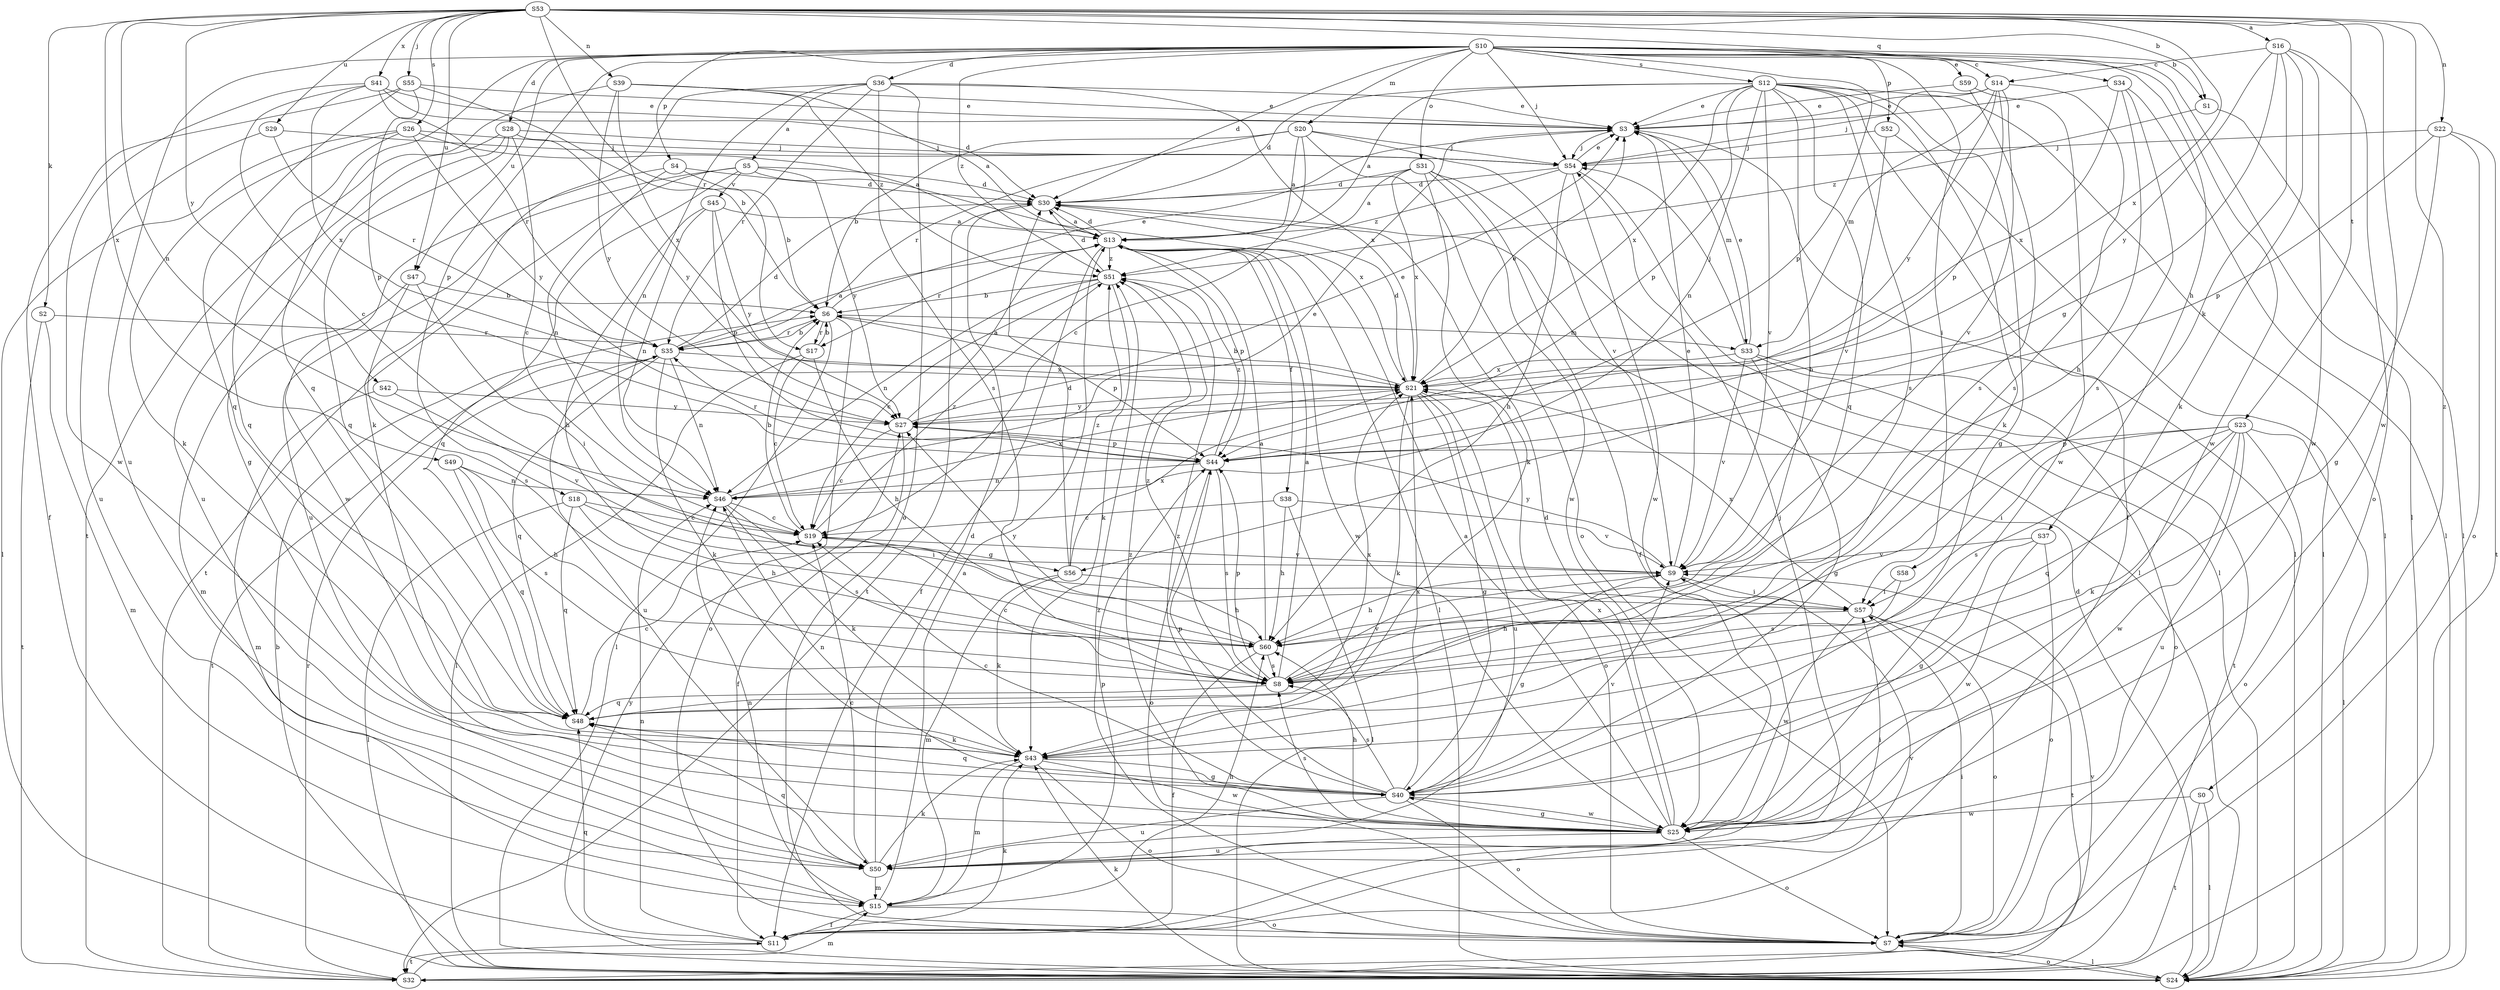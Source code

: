 strict digraph  {
S53;
S10;
S16;
S5;
S13;
S1;
S6;
S14;
S19;
S36;
S28;
S30;
S59;
S3;
S38;
S11;
S56;
S40;
S37;
S60;
S57;
S55;
S54;
S2;
S58;
S43;
S24;
S20;
S33;
S15;
S39;
S22;
S46;
S31;
S7;
S52;
S4;
S18;
S44;
S34;
S48;
S17;
S35;
S26;
S12;
S8;
S23;
S32;
S29;
S47;
S50;
S45;
S9;
S25;
S49;
S41;
S21;
S42;
S27;
S0;
S51;
S53 -> S16  [label=a];
S53 -> S1  [label=b];
S53 -> S55  [label=j];
S53 -> S2  [label=k];
S53 -> S39  [label=n];
S53 -> S22  [label=n];
S53 -> S46  [label=n];
S53 -> S34  [label=q];
S53 -> S17  [label=r];
S53 -> S26  [label=s];
S53 -> S23  [label=t];
S53 -> S29  [label=u];
S53 -> S47  [label=u];
S53 -> S25  [label=w];
S53 -> S49  [label=x];
S53 -> S41  [label=x];
S53 -> S21  [label=x];
S53 -> S42  [label=y];
S53 -> S0  [label=z];
S10 -> S1  [label=b];
S10 -> S14  [label=c];
S10 -> S36  [label=d];
S10 -> S28  [label=d];
S10 -> S30  [label=d];
S10 -> S59  [label=e];
S10 -> S37  [label=h];
S10 -> S57  [label=i];
S10 -> S54  [label=j];
S10 -> S24  [label=l];
S10 -> S20  [label=m];
S10 -> S31  [label=o];
S10 -> S52  [label=p];
S10 -> S4  [label=p];
S10 -> S18  [label=p];
S10 -> S44  [label=p];
S10 -> S48  [label=q];
S10 -> S12  [label=s];
S10 -> S47  [label=u];
S10 -> S50  [label=u];
S10 -> S25  [label=w];
S10 -> S51  [label=z];
S16 -> S14  [label=c];
S16 -> S56  [label=g];
S16 -> S58  [label=k];
S16 -> S43  [label=k];
S16 -> S7  [label=o];
S16 -> S25  [label=w];
S16 -> S27  [label=y];
S5 -> S30  [label=d];
S5 -> S48  [label=q];
S5 -> S32  [label=t];
S5 -> S50  [label=u];
S5 -> S45  [label=v];
S5 -> S21  [label=x];
S5 -> S27  [label=y];
S13 -> S30  [label=d];
S13 -> S38  [label=f];
S13 -> S11  [label=f];
S13 -> S24  [label=l];
S13 -> S44  [label=p];
S13 -> S17  [label=r];
S13 -> S25  [label=w];
S13 -> S51  [label=z];
S1 -> S24  [label=l];
S1 -> S51  [label=z];
S6 -> S3  [label=e];
S6 -> S24  [label=l];
S6 -> S33  [label=m];
S6 -> S7  [label=o];
S6 -> S44  [label=p];
S6 -> S17  [label=r];
S6 -> S35  [label=r];
S14 -> S3  [label=e];
S14 -> S54  [label=j];
S14 -> S33  [label=m];
S14 -> S44  [label=p];
S14 -> S8  [label=s];
S14 -> S9  [label=v];
S14 -> S27  [label=y];
S19 -> S6  [label=b];
S19 -> S56  [label=g];
S19 -> S9  [label=v];
S19 -> S51  [label=z];
S36 -> S5  [label=a];
S36 -> S3  [label=e];
S36 -> S43  [label=k];
S36 -> S46  [label=n];
S36 -> S7  [label=o];
S36 -> S35  [label=r];
S36 -> S8  [label=s];
S36 -> S21  [label=x];
S28 -> S19  [label=c];
S28 -> S40  [label=g];
S28 -> S54  [label=j];
S28 -> S48  [label=q];
S28 -> S50  [label=u];
S28 -> S27  [label=y];
S30 -> S13  [label=a];
S30 -> S32  [label=t];
S59 -> S3  [label=e];
S59 -> S8  [label=s];
S59 -> S25  [label=w];
S3 -> S54  [label=j];
S3 -> S24  [label=l];
S3 -> S33  [label=m];
S38 -> S19  [label=c];
S38 -> S60  [label=h];
S38 -> S24  [label=l];
S38 -> S9  [label=v];
S11 -> S43  [label=k];
S11 -> S46  [label=n];
S11 -> S48  [label=q];
S11 -> S32  [label=t];
S11 -> S9  [label=v];
S56 -> S30  [label=d];
S56 -> S60  [label=h];
S56 -> S43  [label=k];
S56 -> S15  [label=m];
S56 -> S21  [label=x];
S56 -> S51  [label=z];
S40 -> S19  [label=c];
S40 -> S46  [label=n];
S40 -> S7  [label=o];
S40 -> S44  [label=p];
S40 -> S48  [label=q];
S40 -> S8  [label=s];
S40 -> S50  [label=u];
S40 -> S9  [label=v];
S40 -> S25  [label=w];
S40 -> S21  [label=x];
S40 -> S51  [label=z];
S37 -> S40  [label=g];
S37 -> S7  [label=o];
S37 -> S9  [label=v];
S37 -> S25  [label=w];
S60 -> S13  [label=a];
S60 -> S11  [label=f];
S60 -> S8  [label=s];
S60 -> S27  [label=y];
S57 -> S60  [label=h];
S57 -> S7  [label=o];
S57 -> S32  [label=t];
S57 -> S25  [label=w];
S57 -> S21  [label=x];
S55 -> S6  [label=b];
S55 -> S3  [label=e];
S55 -> S11  [label=f];
S55 -> S44  [label=p];
S55 -> S48  [label=q];
S54 -> S30  [label=d];
S54 -> S3  [label=e];
S54 -> S60  [label=h];
S54 -> S24  [label=l];
S54 -> S25  [label=w];
S54 -> S51  [label=z];
S2 -> S15  [label=m];
S2 -> S35  [label=r];
S2 -> S32  [label=t];
S58 -> S57  [label=i];
S58 -> S8  [label=s];
S43 -> S40  [label=g];
S43 -> S15  [label=m];
S43 -> S7  [label=o];
S43 -> S25  [label=w];
S24 -> S6  [label=b];
S24 -> S30  [label=d];
S24 -> S43  [label=k];
S24 -> S7  [label=o];
S24 -> S27  [label=y];
S20 -> S13  [label=a];
S20 -> S6  [label=b];
S20 -> S19  [label=c];
S20 -> S54  [label=j];
S20 -> S7  [label=o];
S20 -> S35  [label=r];
S20 -> S9  [label=v];
S33 -> S3  [label=e];
S33 -> S40  [label=g];
S33 -> S54  [label=j];
S33 -> S7  [label=o];
S33 -> S32  [label=t];
S33 -> S9  [label=v];
S33 -> S21  [label=x];
S15 -> S13  [label=a];
S15 -> S11  [label=f];
S15 -> S60  [label=h];
S15 -> S46  [label=n];
S15 -> S7  [label=o];
S15 -> S44  [label=p];
S39 -> S13  [label=a];
S39 -> S3  [label=e];
S39 -> S32  [label=t];
S39 -> S21  [label=x];
S39 -> S27  [label=y];
S39 -> S51  [label=z];
S22 -> S40  [label=g];
S22 -> S54  [label=j];
S22 -> S7  [label=o];
S22 -> S44  [label=p];
S22 -> S32  [label=t];
S46 -> S19  [label=c];
S46 -> S3  [label=e];
S46 -> S43  [label=k];
S46 -> S8  [label=s];
S46 -> S21  [label=x];
S31 -> S13  [label=a];
S31 -> S30  [label=d];
S31 -> S11  [label=f];
S31 -> S43  [label=k];
S31 -> S24  [label=l];
S31 -> S25  [label=w];
S31 -> S21  [label=x];
S7 -> S57  [label=i];
S7 -> S24  [label=l];
S7 -> S51  [label=z];
S52 -> S54  [label=j];
S52 -> S24  [label=l];
S52 -> S9  [label=v];
S4 -> S6  [label=b];
S4 -> S30  [label=d];
S4 -> S46  [label=n];
S4 -> S25  [label=w];
S18 -> S19  [label=c];
S18 -> S60  [label=h];
S18 -> S57  [label=i];
S18 -> S24  [label=l];
S18 -> S48  [label=q];
S44 -> S46  [label=n];
S44 -> S7  [label=o];
S44 -> S35  [label=r];
S44 -> S8  [label=s];
S44 -> S51  [label=z];
S34 -> S3  [label=e];
S34 -> S60  [label=h];
S34 -> S24  [label=l];
S34 -> S8  [label=s];
S34 -> S21  [label=x];
S48 -> S19  [label=c];
S48 -> S43  [label=k];
S48 -> S21  [label=x];
S17 -> S6  [label=b];
S17 -> S19  [label=c];
S17 -> S60  [label=h];
S17 -> S24  [label=l];
S35 -> S13  [label=a];
S35 -> S6  [label=b];
S35 -> S30  [label=d];
S35 -> S43  [label=k];
S35 -> S46  [label=n];
S35 -> S48  [label=q];
S35 -> S32  [label=t];
S35 -> S50  [label=u];
S35 -> S21  [label=x];
S26 -> S13  [label=a];
S26 -> S54  [label=j];
S26 -> S43  [label=k];
S26 -> S24  [label=l];
S26 -> S48  [label=q];
S26 -> S27  [label=y];
S12 -> S13  [label=a];
S12 -> S30  [label=d];
S12 -> S3  [label=e];
S12 -> S11  [label=f];
S12 -> S40  [label=g];
S12 -> S60  [label=h];
S12 -> S43  [label=k];
S12 -> S24  [label=l];
S12 -> S46  [label=n];
S12 -> S44  [label=p];
S12 -> S48  [label=q];
S12 -> S8  [label=s];
S12 -> S9  [label=v];
S12 -> S21  [label=x];
S8 -> S13  [label=a];
S8 -> S19  [label=c];
S8 -> S44  [label=p];
S8 -> S48  [label=q];
S8 -> S9  [label=v];
S8 -> S51  [label=z];
S23 -> S57  [label=i];
S23 -> S43  [label=k];
S23 -> S24  [label=l];
S23 -> S7  [label=o];
S23 -> S44  [label=p];
S23 -> S48  [label=q];
S23 -> S8  [label=s];
S23 -> S50  [label=u];
S23 -> S25  [label=w];
S32 -> S15  [label=m];
S32 -> S35  [label=r];
S32 -> S9  [label=v];
S29 -> S54  [label=j];
S29 -> S35  [label=r];
S29 -> S50  [label=u];
S47 -> S6  [label=b];
S47 -> S57  [label=i];
S47 -> S15  [label=m];
S47 -> S8  [label=s];
S50 -> S19  [label=c];
S50 -> S30  [label=d];
S50 -> S57  [label=i];
S50 -> S54  [label=j];
S50 -> S43  [label=k];
S50 -> S15  [label=m];
S50 -> S48  [label=q];
S45 -> S13  [label=a];
S45 -> S60  [label=h];
S45 -> S46  [label=n];
S45 -> S44  [label=p];
S45 -> S27  [label=y];
S9 -> S3  [label=e];
S9 -> S40  [label=g];
S9 -> S60  [label=h];
S9 -> S57  [label=i];
S9 -> S27  [label=y];
S25 -> S13  [label=a];
S25 -> S30  [label=d];
S25 -> S40  [label=g];
S25 -> S60  [label=h];
S25 -> S7  [label=o];
S25 -> S8  [label=s];
S25 -> S50  [label=u];
S25 -> S21  [label=x];
S25 -> S51  [label=z];
S49 -> S60  [label=h];
S49 -> S46  [label=n];
S49 -> S48  [label=q];
S49 -> S8  [label=s];
S41 -> S19  [label=c];
S41 -> S30  [label=d];
S41 -> S3  [label=e];
S41 -> S35  [label=r];
S41 -> S25  [label=w];
S41 -> S21  [label=x];
S21 -> S6  [label=b];
S21 -> S30  [label=d];
S21 -> S3  [label=e];
S21 -> S40  [label=g];
S21 -> S43  [label=k];
S21 -> S7  [label=o];
S21 -> S50  [label=u];
S21 -> S27  [label=y];
S42 -> S15  [label=m];
S42 -> S9  [label=v];
S42 -> S27  [label=y];
S27 -> S13  [label=a];
S27 -> S19  [label=c];
S27 -> S3  [label=e];
S27 -> S11  [label=f];
S27 -> S44  [label=p];
S0 -> S24  [label=l];
S0 -> S32  [label=t];
S0 -> S25  [label=w];
S51 -> S6  [label=b];
S51 -> S19  [label=c];
S51 -> S30  [label=d];
S51 -> S43  [label=k];
S51 -> S46  [label=n];
}
